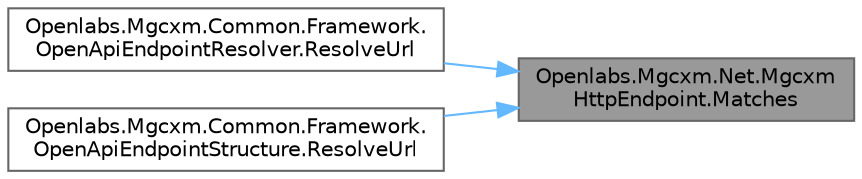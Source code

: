 digraph "Openlabs.Mgcxm.Net.MgcxmHttpEndpoint.Matches"
{
 // LATEX_PDF_SIZE
  bgcolor="transparent";
  edge [fontname=Helvetica,fontsize=10,labelfontname=Helvetica,labelfontsize=10];
  node [fontname=Helvetica,fontsize=10,shape=box,height=0.2,width=0.4];
  rankdir="RL";
  Node1 [id="Node000001",label="Openlabs.Mgcxm.Net.Mgcxm\lHttpEndpoint.Matches",height=0.2,width=0.4,color="gray40", fillcolor="grey60", style="filled", fontcolor="black",tooltip="Checks if the given URL matches the endpoint URL using the MgcxmDynamicIdentifiers and supports dynam..."];
  Node1 -> Node2 [id="edge1_Node000001_Node000002",dir="back",color="steelblue1",style="solid",tooltip=" "];
  Node2 [id="Node000002",label="Openlabs.Mgcxm.Common.Framework.\lOpenApiEndpointResolver.ResolveUrl",height=0.2,width=0.4,color="grey40", fillcolor="white", style="filled",URL="$class_openlabs_1_1_mgcxm_1_1_common_1_1_framework_1_1_open_api_endpoint_resolver.html#a6651fce2b1acb99112a210e5480dc15c",tooltip=" "];
  Node1 -> Node3 [id="edge2_Node000001_Node000003",dir="back",color="steelblue1",style="solid",tooltip=" "];
  Node3 [id="Node000003",label="Openlabs.Mgcxm.Common.Framework.\lOpenApiEndpointStructure.ResolveUrl",height=0.2,width=0.4,color="grey40", fillcolor="white", style="filled",URL="$class_openlabs_1_1_mgcxm_1_1_common_1_1_framework_1_1_open_api_endpoint_structure.html#a5e0bb07d6419ca4be7bd8b3efca5bc6a",tooltip=" "];
}
